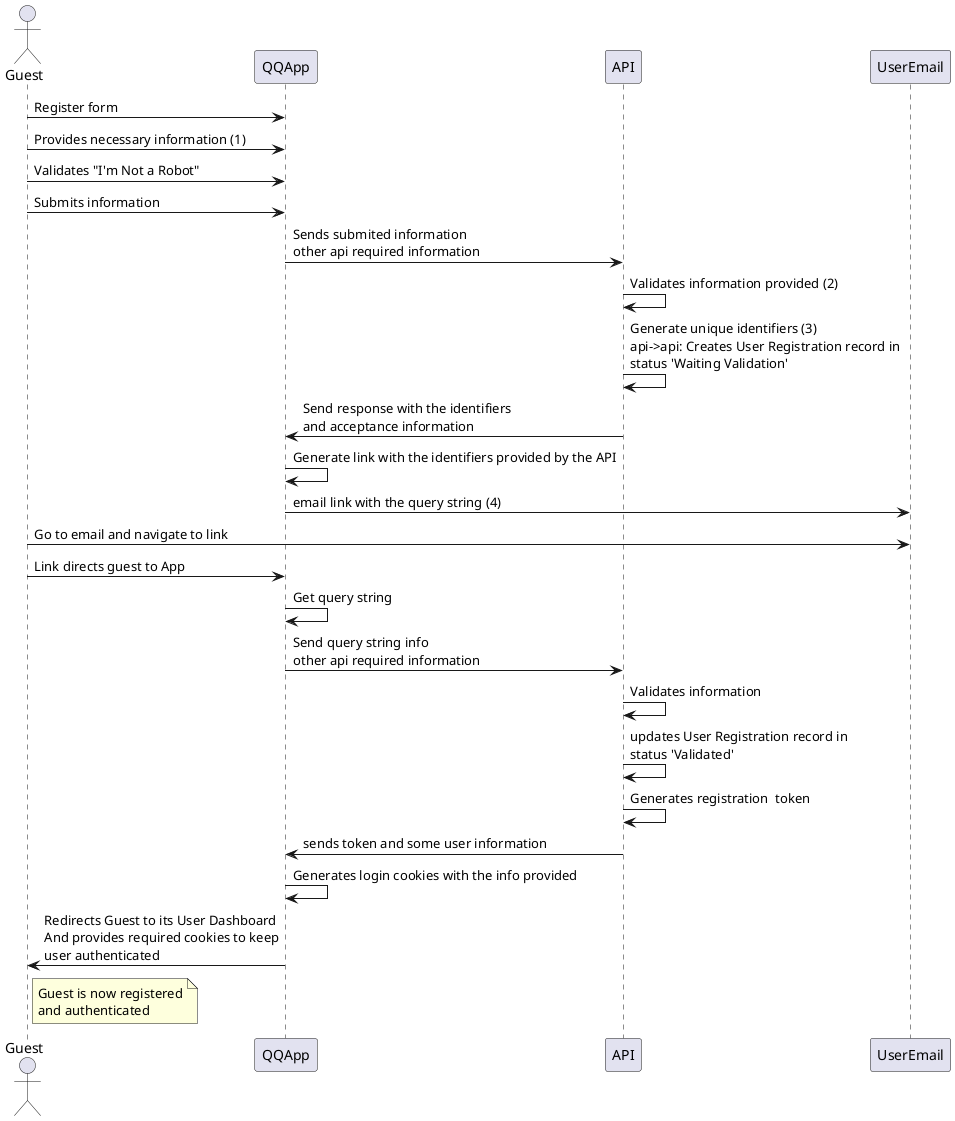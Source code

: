 @startuml RegisterUser

actor Guest as guest
participant QQApp as qq
participant API as api
participant UserEmail as email
guest->qq: Register form
guest->qq: Provides necessary information (1)
guest->qq: Validates "I'm Not a Robot"
guest->qq: Submits information
qq->api: Sends submited information\nother api required information
api->api: Validates information provided (2)
api->api: Generate unique identifiers (3)\napi->api: Creates User Registration record in \nstatus 'Waiting Validation'
api->qq: Send response with the identifiers\nand acceptance information
qq->qq: Generate link with the identifiers provided by the API
qq->email: email link with the query string (4)
guest->email:Go to email and navigate to link
guest->qq: Link directs guest to App
qq->qq: Get query string
qq->api: Send query string info\nother api required information
api->api: Validates information
api->api: updates User Registration record in \nstatus 'Validated'
api->api: Generates registration  token
api->qq: sends token and some user information
qq->qq: Generates login cookies with the info provided
qq->guest: Redirects Guest to its User Dashboard\nAnd provides required cookies to keep\nuser authenticated
note right of guest : Guest is now registered\nand authenticated

@enduml